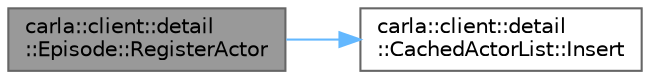digraph "carla::client::detail::Episode::RegisterActor"
{
 // INTERACTIVE_SVG=YES
 // LATEX_PDF_SIZE
  bgcolor="transparent";
  edge [fontname=Helvetica,fontsize=10,labelfontname=Helvetica,labelfontsize=10];
  node [fontname=Helvetica,fontsize=10,shape=box,height=0.2,width=0.4];
  rankdir="LR";
  Node1 [id="Node000001",label="carla::client::detail\l::Episode::RegisterActor",height=0.2,width=0.4,color="gray40", fillcolor="grey60", style="filled", fontcolor="black",tooltip=" "];
  Node1 -> Node2 [id="edge1_Node000001_Node000002",color="steelblue1",style="solid",tooltip=" "];
  Node2 [id="Node000002",label="carla::client::detail\l::CachedActorList::Insert",height=0.2,width=0.4,color="grey40", fillcolor="white", style="filled",URL="$de/dfc/classcarla_1_1client_1_1detail_1_1CachedActorList.html#a7cd8246a79526d68aca70f7344c97103",tooltip="Inserts an actor into the list."];
}
